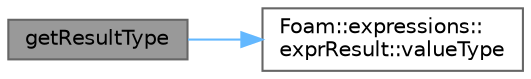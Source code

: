 digraph "getResultType"
{
 // LATEX_PDF_SIZE
  bgcolor="transparent";
  edge [fontname=Helvetica,fontsize=10,labelfontname=Helvetica,labelfontsize=10];
  node [fontname=Helvetica,fontsize=10,shape=box,height=0.2,width=0.4];
  rankdir="LR";
  Node1 [id="Node000001",label="getResultType",height=0.2,width=0.4,color="gray40", fillcolor="grey60", style="filled", fontcolor="black",tooltip=" "];
  Node1 -> Node2 [id="edge1_Node000001_Node000002",color="steelblue1",style="solid",tooltip=" "];
  Node2 [id="Node000002",label="Foam::expressions::\lexprResult::valueType",height=0.2,width=0.4,color="grey40", fillcolor="white", style="filled",URL="$classFoam_1_1expressions_1_1exprResult.html#a07c159adfddde2b8fca655d5d13a3843",tooltip=" "];
}
